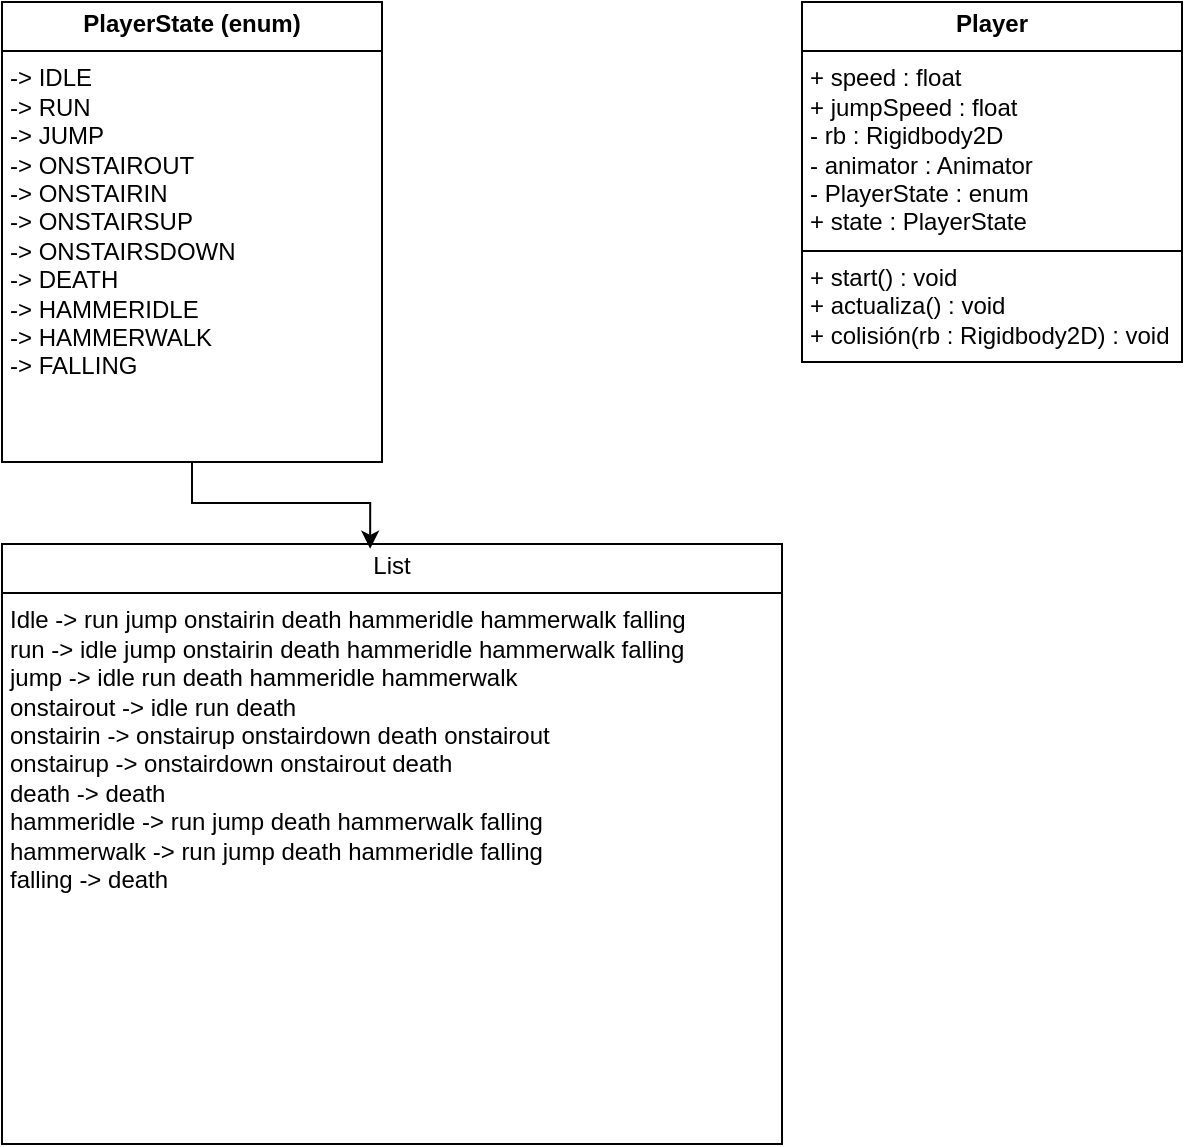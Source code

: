 <mxfile version="26.2.14">
  <diagram id="C5RBs43oDa-KdzZeNtuy" name="Page-1">
    <mxGraphModel grid="1" page="1" gridSize="10" guides="1" tooltips="1" connect="1" arrows="1" fold="1" pageScale="1" pageWidth="827" pageHeight="1169" math="0" shadow="0">
      <root>
        <mxCell id="WIyWlLk6GJQsqaUBKTNV-0" />
        <mxCell id="WIyWlLk6GJQsqaUBKTNV-1" parent="WIyWlLk6GJQsqaUBKTNV-0" />
        <mxCell id="d04ZlQRP3bQE7M94qgdH-0" value="&lt;p style=&quot;margin:0px;margin-top:4px;text-align:center;&quot;&gt;&lt;b&gt;PlayerState (enum)&lt;/b&gt;&lt;/p&gt;&lt;hr size=&quot;1&quot; style=&quot;border-style:solid;&quot;&gt;&lt;p style=&quot;margin:0px;margin-left:4px;&quot;&gt;-&amp;gt; IDLE&lt;/p&gt;&lt;p style=&quot;margin:0px;margin-left:4px;&quot;&gt;-&amp;gt; RUN&lt;/p&gt;&lt;p style=&quot;margin:0px;margin-left:4px;&quot;&gt;-&amp;gt; JUMP&lt;/p&gt;&lt;p style=&quot;margin:0px;margin-left:4px;&quot;&gt;-&amp;gt; ONSTAIROUT&lt;/p&gt;&lt;p style=&quot;margin:0px;margin-left:4px;&quot;&gt;-&amp;gt; ONSTAIRIN&lt;/p&gt;&lt;p style=&quot;margin:0px;margin-left:4px;&quot;&gt;-&amp;gt; ONSTAIRSUP&lt;/p&gt;&lt;p style=&quot;margin:0px;margin-left:4px;&quot;&gt;-&amp;gt;&amp;nbsp;&lt;span style=&quot;background-color: transparent; color: light-dark(rgb(0, 0, 0), rgb(255, 255, 255));&quot;&gt;ONSTAIRSDOWN&lt;/span&gt;&lt;/p&gt;&lt;p style=&quot;margin:0px;margin-left:4px;&quot;&gt;&lt;span style=&quot;background-color: transparent; color: light-dark(rgb(0, 0, 0), rgb(255, 255, 255));&quot;&gt;-&amp;gt; DEATH&lt;/span&gt;&lt;/p&gt;&lt;p style=&quot;margin:0px;margin-left:4px;&quot;&gt;&lt;span style=&quot;background-color: transparent; color: light-dark(rgb(0, 0, 0), rgb(255, 255, 255));&quot;&gt;-&amp;gt; HAMMERIDLE&lt;/span&gt;&lt;/p&gt;&lt;p style=&quot;margin:0px;margin-left:4px;&quot;&gt;&lt;span style=&quot;background-color: transparent; color: light-dark(rgb(0, 0, 0), rgb(255, 255, 255));&quot;&gt;-&amp;gt;&amp;nbsp;&lt;/span&gt;&lt;span style=&quot;background-color: transparent; color: light-dark(rgb(0, 0, 0), rgb(255, 255, 255));&quot;&gt;HAMMERWALK&lt;/span&gt;&lt;/p&gt;&lt;p style=&quot;margin:0px;margin-left:4px;&quot;&gt;&lt;span style=&quot;background-color: transparent; color: light-dark(rgb(0, 0, 0), rgb(255, 255, 255));&quot;&gt;-&amp;gt; FALLING&lt;/span&gt;&lt;/p&gt;" style="verticalAlign=top;align=left;overflow=fill;html=1;whiteSpace=wrap;" vertex="1" parent="WIyWlLk6GJQsqaUBKTNV-1">
          <mxGeometry x="30" y="30" width="190" height="230" as="geometry" />
        </mxCell>
        <mxCell id="d04ZlQRP3bQE7M94qgdH-1" value="&lt;p style=&quot;margin:0px;margin-top:4px;text-align:center;&quot;&gt;&lt;b&gt;Player&lt;/b&gt;&lt;/p&gt;&lt;hr size=&quot;1&quot; style=&quot;border-style:solid;&quot;&gt;&lt;p style=&quot;margin:0px;margin-left:4px;&quot;&gt;+ speed : float&lt;/p&gt;&lt;p style=&quot;margin:0px;margin-left:4px;&quot;&gt;+ jumpSpeed : float&lt;br&gt;- rb : Rigidbody2D&lt;/p&gt;&lt;p style=&quot;margin:0px;margin-left:4px;&quot;&gt;- animator : Animator&lt;/p&gt;&lt;p style=&quot;margin:0px;margin-left:4px;&quot;&gt;- PlayerState : enum&lt;/p&gt;&lt;p style=&quot;margin:0px;margin-left:4px;&quot;&gt;+ state : PlayerState&lt;/p&gt;&lt;hr size=&quot;1&quot; style=&quot;border-style:solid;&quot;&gt;&lt;p style=&quot;margin:0px;margin-left:4px;&quot;&gt;+ start() : void&lt;/p&gt;&lt;p style=&quot;margin:0px;margin-left:4px;&quot;&gt;+ actualiza() : void&lt;/p&gt;&lt;p style=&quot;margin:0px;margin-left:4px;&quot;&gt;+ colisión(rb : Rigidbody2D) : void&lt;/p&gt;" style="verticalAlign=top;align=left;overflow=fill;html=1;whiteSpace=wrap;" vertex="1" parent="WIyWlLk6GJQsqaUBKTNV-1">
          <mxGeometry x="430" y="30" width="190" height="180" as="geometry" />
        </mxCell>
        <mxCell id="d04ZlQRP3bQE7M94qgdH-2" value="&lt;p style=&quot;margin: 4px 0px 0px; text-align: center;&quot;&gt;List&lt;/p&gt;&lt;hr size=&quot;1&quot; style=&quot;border-style:solid;&quot;&gt;&lt;p style=&quot;margin:0px;margin-left:4px;&quot;&gt;Idle -&amp;gt; run jump onstairin death hammeridle hammerwalk falling&lt;/p&gt;&lt;p style=&quot;margin:0px;margin-left:4px;&quot;&gt;run -&amp;gt; idle jump onstairin death hammeridle hammerwalk falling&lt;/p&gt;&lt;p style=&quot;margin:0px;margin-left:4px;&quot;&gt;jump -&amp;gt; idle run death hammeridle hammerwalk&amp;nbsp;&lt;/p&gt;&lt;p style=&quot;margin:0px;margin-left:4px;&quot;&gt;onstairout -&amp;gt; idle run death&lt;/p&gt;&lt;p style=&quot;margin:0px;margin-left:4px;&quot;&gt;onstairin -&amp;gt; onstairup onstairdown death onstairout&lt;/p&gt;&lt;p style=&quot;margin:0px;margin-left:4px;&quot;&gt;onstairup -&amp;gt; onstairdown onstairout death&lt;/p&gt;&lt;p style=&quot;margin:0px;margin-left:4px;&quot;&gt;death -&amp;gt; death&lt;/p&gt;&lt;p style=&quot;margin:0px;margin-left:4px;&quot;&gt;hammeridle -&amp;gt; run jump death hammerwalk falling&lt;/p&gt;&lt;p style=&quot;margin:0px;margin-left:4px;&quot;&gt;hammerwalk -&amp;gt; run jump death hammeridle falling&lt;/p&gt;&lt;p style=&quot;margin:0px;margin-left:4px;&quot;&gt;falling -&amp;gt; death&lt;/p&gt;" style="verticalAlign=top;align=left;overflow=fill;html=1;whiteSpace=wrap;" vertex="1" parent="WIyWlLk6GJQsqaUBKTNV-1">
          <mxGeometry x="30" y="301" width="390" height="300" as="geometry" />
        </mxCell>
        <mxCell id="d04ZlQRP3bQE7M94qgdH-3" style="edgeStyle=orthogonalEdgeStyle;rounded=0;orthogonalLoop=1;jettySize=auto;html=1;exitX=0.5;exitY=1;exitDx=0;exitDy=0;entryX=0.472;entryY=0.008;entryDx=0;entryDy=0;entryPerimeter=0;" edge="1" parent="WIyWlLk6GJQsqaUBKTNV-1" source="d04ZlQRP3bQE7M94qgdH-0" target="d04ZlQRP3bQE7M94qgdH-2">
          <mxGeometry relative="1" as="geometry" />
        </mxCell>
      </root>
    </mxGraphModel>
  </diagram>
</mxfile>
